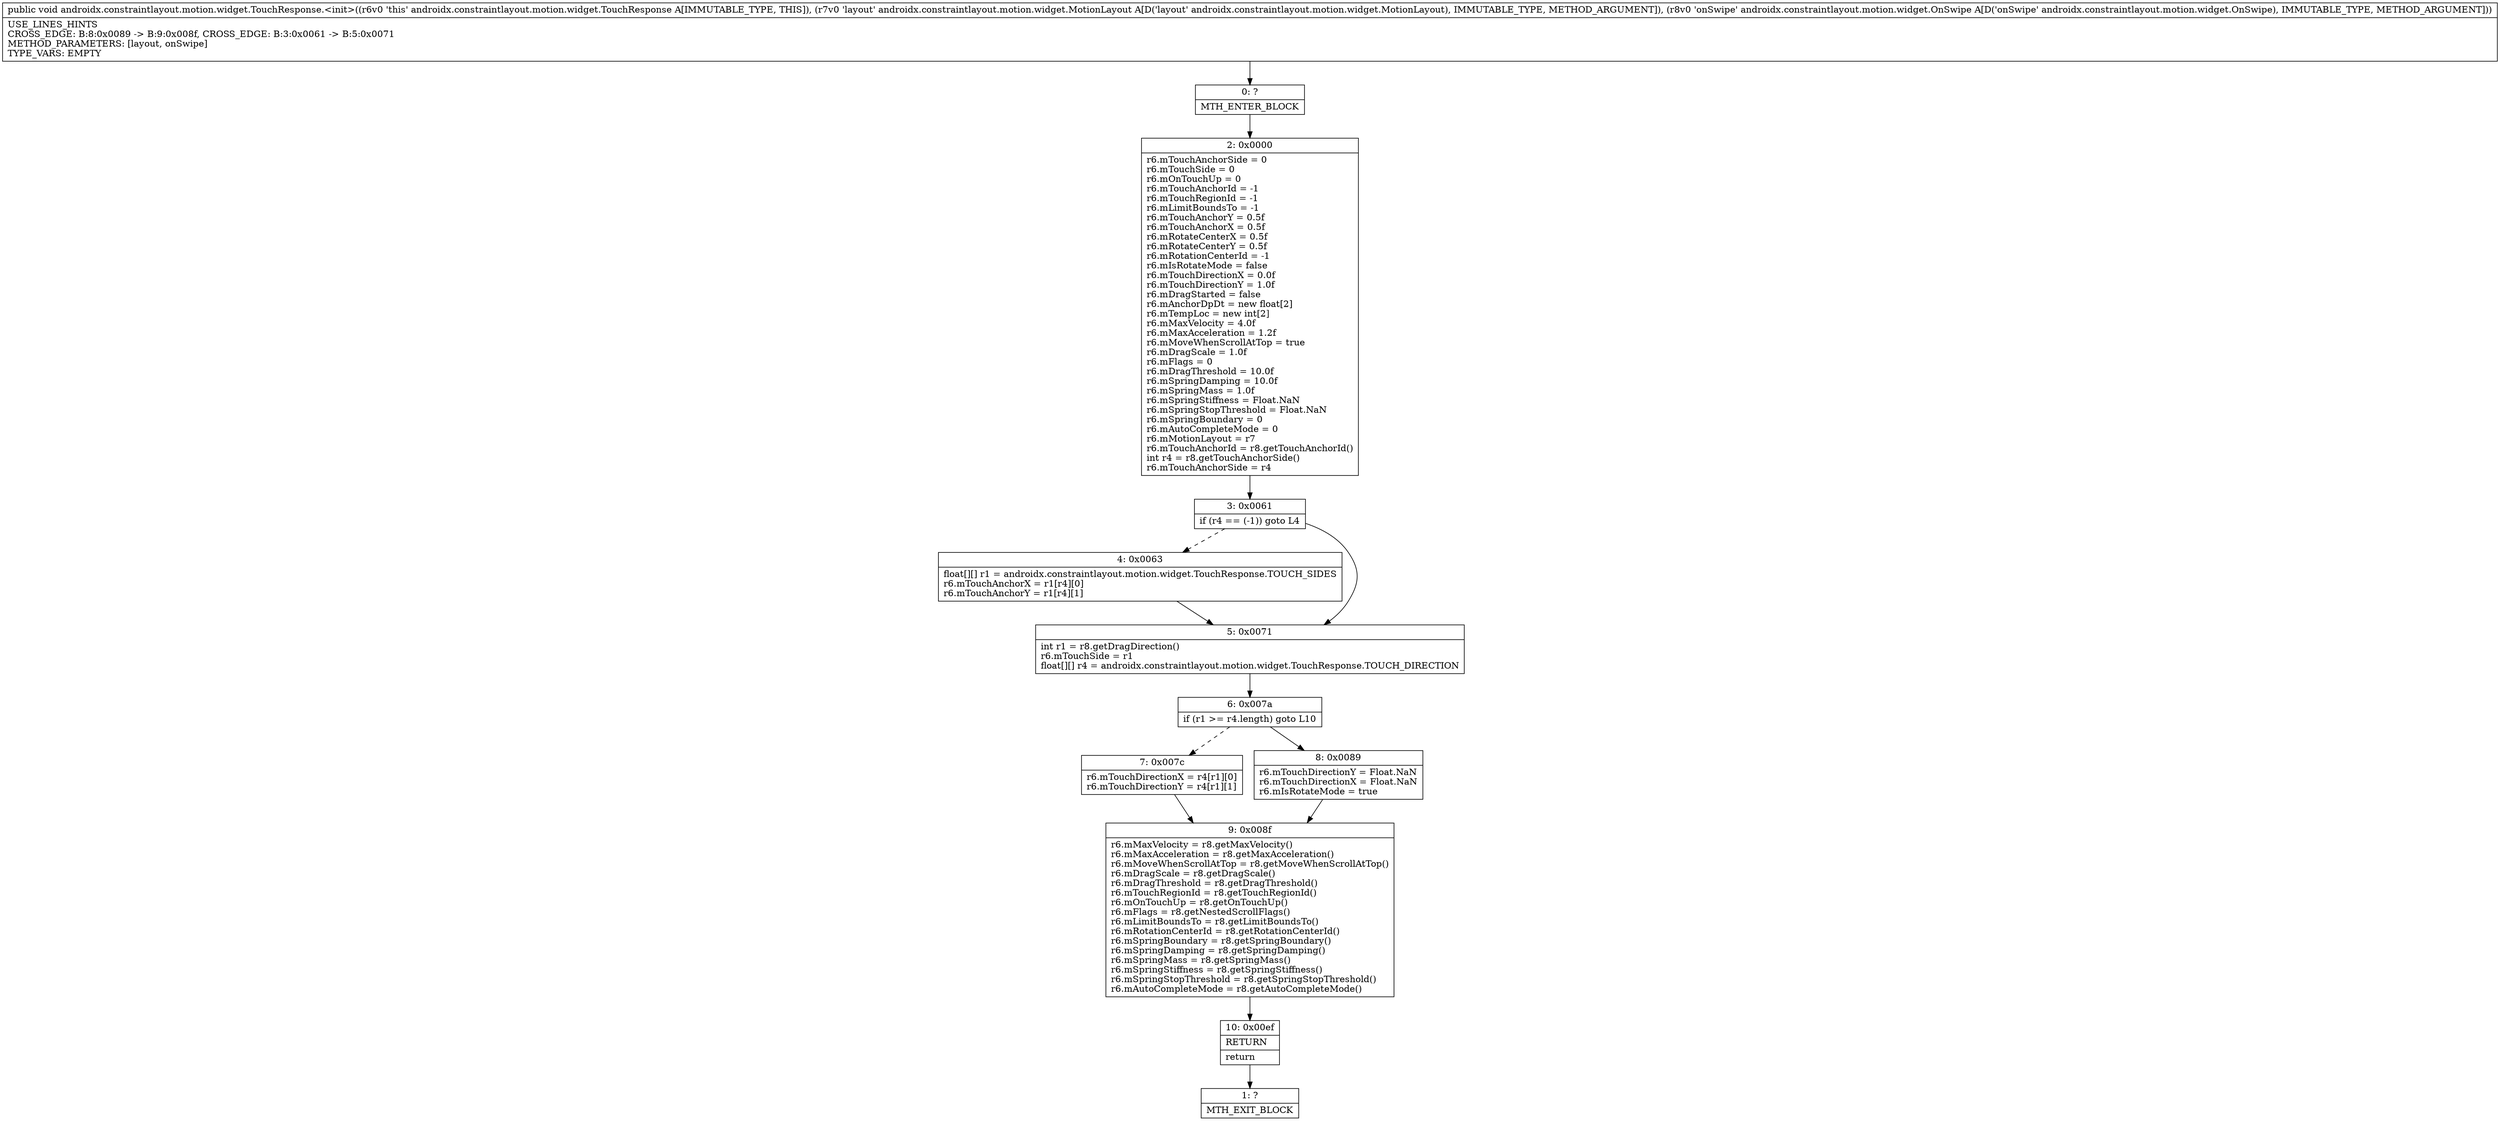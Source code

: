 digraph "CFG forandroidx.constraintlayout.motion.widget.TouchResponse.\<init\>(Landroidx\/constraintlayout\/motion\/widget\/MotionLayout;Landroidx\/constraintlayout\/motion\/widget\/OnSwipe;)V" {
Node_0 [shape=record,label="{0\:\ ?|MTH_ENTER_BLOCK\l}"];
Node_2 [shape=record,label="{2\:\ 0x0000|r6.mTouchAnchorSide = 0\lr6.mTouchSide = 0\lr6.mOnTouchUp = 0\lr6.mTouchAnchorId = \-1\lr6.mTouchRegionId = \-1\lr6.mLimitBoundsTo = \-1\lr6.mTouchAnchorY = 0.5f\lr6.mTouchAnchorX = 0.5f\lr6.mRotateCenterX = 0.5f\lr6.mRotateCenterY = 0.5f\lr6.mRotationCenterId = \-1\lr6.mIsRotateMode = false\lr6.mTouchDirectionX = 0.0f\lr6.mTouchDirectionY = 1.0f\lr6.mDragStarted = false\lr6.mAnchorDpDt = new float[2]\lr6.mTempLoc = new int[2]\lr6.mMaxVelocity = 4.0f\lr6.mMaxAcceleration = 1.2f\lr6.mMoveWhenScrollAtTop = true\lr6.mDragScale = 1.0f\lr6.mFlags = 0\lr6.mDragThreshold = 10.0f\lr6.mSpringDamping = 10.0f\lr6.mSpringMass = 1.0f\lr6.mSpringStiffness = Float.NaN\lr6.mSpringStopThreshold = Float.NaN\lr6.mSpringBoundary = 0\lr6.mAutoCompleteMode = 0\lr6.mMotionLayout = r7\lr6.mTouchAnchorId = r8.getTouchAnchorId()\lint r4 = r8.getTouchAnchorSide()\lr6.mTouchAnchorSide = r4\l}"];
Node_3 [shape=record,label="{3\:\ 0x0061|if (r4 == (\-1)) goto L4\l}"];
Node_4 [shape=record,label="{4\:\ 0x0063|float[][] r1 = androidx.constraintlayout.motion.widget.TouchResponse.TOUCH_SIDES\lr6.mTouchAnchorX = r1[r4][0]\lr6.mTouchAnchorY = r1[r4][1]\l}"];
Node_5 [shape=record,label="{5\:\ 0x0071|int r1 = r8.getDragDirection()\lr6.mTouchSide = r1\lfloat[][] r4 = androidx.constraintlayout.motion.widget.TouchResponse.TOUCH_DIRECTION\l}"];
Node_6 [shape=record,label="{6\:\ 0x007a|if (r1 \>= r4.length) goto L10\l}"];
Node_7 [shape=record,label="{7\:\ 0x007c|r6.mTouchDirectionX = r4[r1][0]\lr6.mTouchDirectionY = r4[r1][1]\l}"];
Node_9 [shape=record,label="{9\:\ 0x008f|r6.mMaxVelocity = r8.getMaxVelocity()\lr6.mMaxAcceleration = r8.getMaxAcceleration()\lr6.mMoveWhenScrollAtTop = r8.getMoveWhenScrollAtTop()\lr6.mDragScale = r8.getDragScale()\lr6.mDragThreshold = r8.getDragThreshold()\lr6.mTouchRegionId = r8.getTouchRegionId()\lr6.mOnTouchUp = r8.getOnTouchUp()\lr6.mFlags = r8.getNestedScrollFlags()\lr6.mLimitBoundsTo = r8.getLimitBoundsTo()\lr6.mRotationCenterId = r8.getRotationCenterId()\lr6.mSpringBoundary = r8.getSpringBoundary()\lr6.mSpringDamping = r8.getSpringDamping()\lr6.mSpringMass = r8.getSpringMass()\lr6.mSpringStiffness = r8.getSpringStiffness()\lr6.mSpringStopThreshold = r8.getSpringStopThreshold()\lr6.mAutoCompleteMode = r8.getAutoCompleteMode()\l}"];
Node_10 [shape=record,label="{10\:\ 0x00ef|RETURN\l|return\l}"];
Node_1 [shape=record,label="{1\:\ ?|MTH_EXIT_BLOCK\l}"];
Node_8 [shape=record,label="{8\:\ 0x0089|r6.mTouchDirectionY = Float.NaN\lr6.mTouchDirectionX = Float.NaN\lr6.mIsRotateMode = true\l}"];
MethodNode[shape=record,label="{public void androidx.constraintlayout.motion.widget.TouchResponse.\<init\>((r6v0 'this' androidx.constraintlayout.motion.widget.TouchResponse A[IMMUTABLE_TYPE, THIS]), (r7v0 'layout' androidx.constraintlayout.motion.widget.MotionLayout A[D('layout' androidx.constraintlayout.motion.widget.MotionLayout), IMMUTABLE_TYPE, METHOD_ARGUMENT]), (r8v0 'onSwipe' androidx.constraintlayout.motion.widget.OnSwipe A[D('onSwipe' androidx.constraintlayout.motion.widget.OnSwipe), IMMUTABLE_TYPE, METHOD_ARGUMENT]))  | USE_LINES_HINTS\lCROSS_EDGE: B:8:0x0089 \-\> B:9:0x008f, CROSS_EDGE: B:3:0x0061 \-\> B:5:0x0071\lMETHOD_PARAMETERS: [layout, onSwipe]\lTYPE_VARS: EMPTY\l}"];
MethodNode -> Node_0;Node_0 -> Node_2;
Node_2 -> Node_3;
Node_3 -> Node_4[style=dashed];
Node_3 -> Node_5;
Node_4 -> Node_5;
Node_5 -> Node_6;
Node_6 -> Node_7[style=dashed];
Node_6 -> Node_8;
Node_7 -> Node_9;
Node_9 -> Node_10;
Node_10 -> Node_1;
Node_8 -> Node_9;
}

